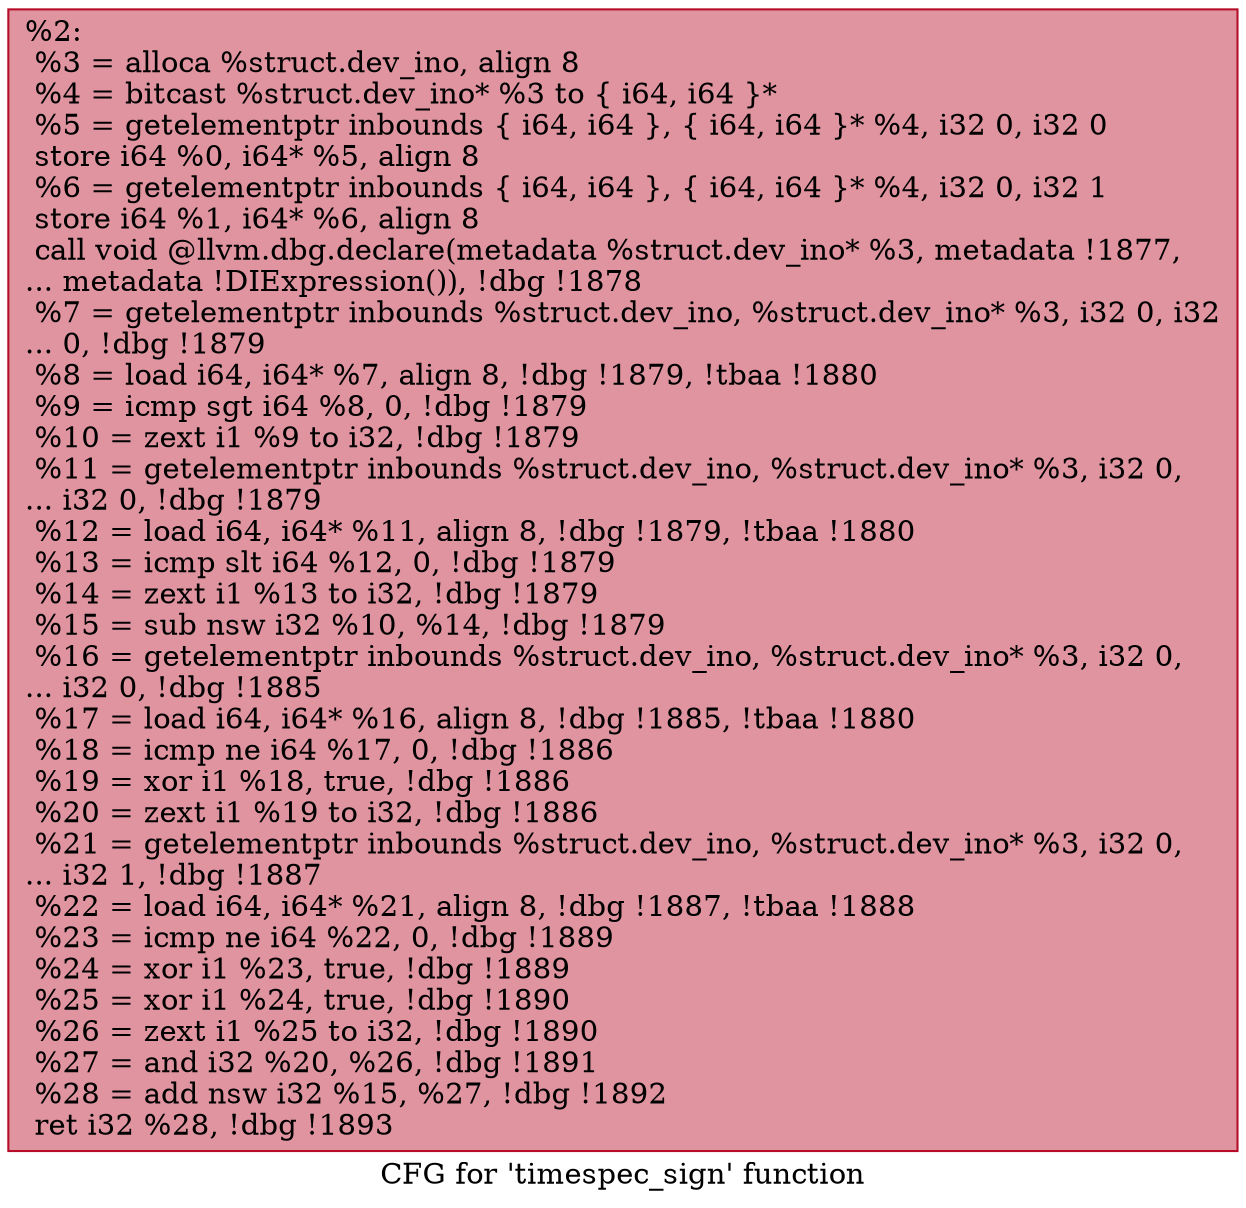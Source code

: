 digraph "CFG for 'timespec_sign' function" {
	label="CFG for 'timespec_sign' function";

	Node0x2554ef0 [shape=record,color="#b70d28ff", style=filled, fillcolor="#b70d2870",label="{%2:\l  %3 = alloca %struct.dev_ino, align 8\l  %4 = bitcast %struct.dev_ino* %3 to \{ i64, i64 \}*\l  %5 = getelementptr inbounds \{ i64, i64 \}, \{ i64, i64 \}* %4, i32 0, i32 0\l  store i64 %0, i64* %5, align 8\l  %6 = getelementptr inbounds \{ i64, i64 \}, \{ i64, i64 \}* %4, i32 0, i32 1\l  store i64 %1, i64* %6, align 8\l  call void @llvm.dbg.declare(metadata %struct.dev_ino* %3, metadata !1877,\l... metadata !DIExpression()), !dbg !1878\l  %7 = getelementptr inbounds %struct.dev_ino, %struct.dev_ino* %3, i32 0, i32\l... 0, !dbg !1879\l  %8 = load i64, i64* %7, align 8, !dbg !1879, !tbaa !1880\l  %9 = icmp sgt i64 %8, 0, !dbg !1879\l  %10 = zext i1 %9 to i32, !dbg !1879\l  %11 = getelementptr inbounds %struct.dev_ino, %struct.dev_ino* %3, i32 0,\l... i32 0, !dbg !1879\l  %12 = load i64, i64* %11, align 8, !dbg !1879, !tbaa !1880\l  %13 = icmp slt i64 %12, 0, !dbg !1879\l  %14 = zext i1 %13 to i32, !dbg !1879\l  %15 = sub nsw i32 %10, %14, !dbg !1879\l  %16 = getelementptr inbounds %struct.dev_ino, %struct.dev_ino* %3, i32 0,\l... i32 0, !dbg !1885\l  %17 = load i64, i64* %16, align 8, !dbg !1885, !tbaa !1880\l  %18 = icmp ne i64 %17, 0, !dbg !1886\l  %19 = xor i1 %18, true, !dbg !1886\l  %20 = zext i1 %19 to i32, !dbg !1886\l  %21 = getelementptr inbounds %struct.dev_ino, %struct.dev_ino* %3, i32 0,\l... i32 1, !dbg !1887\l  %22 = load i64, i64* %21, align 8, !dbg !1887, !tbaa !1888\l  %23 = icmp ne i64 %22, 0, !dbg !1889\l  %24 = xor i1 %23, true, !dbg !1889\l  %25 = xor i1 %24, true, !dbg !1890\l  %26 = zext i1 %25 to i32, !dbg !1890\l  %27 = and i32 %20, %26, !dbg !1891\l  %28 = add nsw i32 %15, %27, !dbg !1892\l  ret i32 %28, !dbg !1893\l}"];
}
